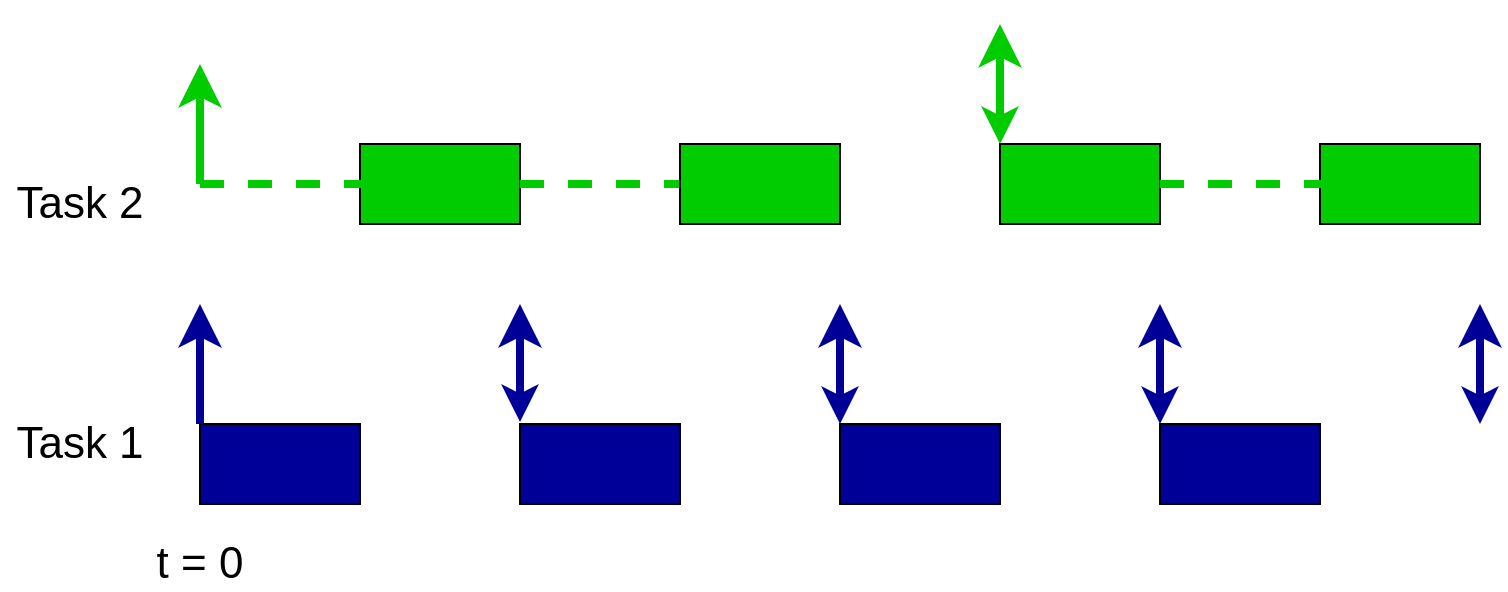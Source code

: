 <mxfile version="12.3.3" type="device" pages="1"><diagram id="emE-5SV3ymqD6USc439l" name="Page-1"><mxGraphModel dx="1422" dy="766" grid="1" gridSize="20" guides="0" tooltips="1" connect="0" arrows="0" fold="1" page="1" pageScale="1" pageWidth="1169" pageHeight="827" math="0" shadow="0"><root><mxCell id="0"/><mxCell id="1" parent="0"/><mxCell id="nEV6K9hutdE1vMR8QdcM-1" value="" style="rounded=0;whiteSpace=wrap;html=1;fillColor=#000099;strokeColor=#000000;" vertex="1" parent="1"><mxGeometry x="160" y="360" width="80" height="40" as="geometry"/></mxCell><mxCell id="nEV6K9hutdE1vMR8QdcM-2" value="" style="rounded=0;whiteSpace=wrap;html=1;fillColor=#00CC00;strokeColor=#000000;" vertex="1" parent="1"><mxGeometry x="240" y="220" width="80" height="40" as="geometry"/></mxCell><mxCell id="nEV6K9hutdE1vMR8QdcM-6" value="" style="endArrow=classic;html=1;strokeWidth=4;strokeColor=#000099;endSize=9;endFill=1;" edge="1" parent="1"><mxGeometry width="50" height="50" relative="1" as="geometry"><mxPoint x="160" y="360" as="sourcePoint"/><mxPoint x="160" y="300" as="targetPoint"/><Array as="points"/></mxGeometry></mxCell><mxCell id="nEV6K9hutdE1vMR8QdcM-7" value="" style="endArrow=classic;html=1;strokeWidth=4;strokeColor=#00CC00;endSize=9;shadow=0;" edge="1" parent="1"><mxGeometry width="50" height="50" relative="1" as="geometry"><mxPoint x="160" y="240" as="sourcePoint"/><mxPoint x="160" y="180" as="targetPoint"/><Array as="points"><mxPoint x="160" y="240"/></Array></mxGeometry></mxCell><mxCell id="nEV6K9hutdE1vMR8QdcM-9" value="" style="endArrow=classic;html=1;strokeWidth=4;strokeColor=#000099;endSize=9;startArrow=classic;startFill=1;" edge="1" parent="1"><mxGeometry width="50" height="50" relative="1" as="geometry"><mxPoint x="320" y="359" as="sourcePoint"/><mxPoint x="320" y="300" as="targetPoint"/><Array as="points"/></mxGeometry></mxCell><mxCell id="nEV6K9hutdE1vMR8QdcM-11" value="" style="rounded=0;whiteSpace=wrap;html=1;fillColor=#000099;strokeColor=#000000;" vertex="1" parent="1"><mxGeometry x="320" y="360" width="80" height="40" as="geometry"/></mxCell><mxCell id="nEV6K9hutdE1vMR8QdcM-13" value="" style="rounded=0;whiteSpace=wrap;html=1;fillColor=#00CC00;strokeColor=#000000;" vertex="1" parent="1"><mxGeometry x="560" y="220" width="80" height="40" as="geometry"/></mxCell><mxCell id="nEV6K9hutdE1vMR8QdcM-14" value="" style="endArrow=classic;html=1;strokeWidth=4;strokeColor=#000099;endSize=9;startArrow=classic;startFill=1;" edge="1" parent="1"><mxGeometry width="50" height="50" relative="1" as="geometry"><mxPoint x="480" y="360" as="sourcePoint"/><mxPoint x="480" y="300" as="targetPoint"/><Array as="points"/></mxGeometry></mxCell><mxCell id="nEV6K9hutdE1vMR8QdcM-17" value="" style="rounded=0;whiteSpace=wrap;html=1;fillColor=#000099;strokeColor=#000000;" vertex="1" parent="1"><mxGeometry x="480" y="360" width="80" height="40" as="geometry"/></mxCell><mxCell id="nEV6K9hutdE1vMR8QdcM-26" value="" style="endArrow=none;dashed=1;html=1;shadow=0;strokeColor=#00CC00;strokeWidth=4;" edge="1" parent="1"><mxGeometry width="50" height="50" relative="1" as="geometry"><mxPoint x="160" y="240" as="sourcePoint"/><mxPoint x="250" y="240" as="targetPoint"/><Array as="points"><mxPoint x="250" y="240"/></Array></mxGeometry></mxCell><mxCell id="nEV6K9hutdE1vMR8QdcM-27" value="" style="endArrow=none;dashed=1;html=1;shadow=0;strokeColor=#00CC00;strokeWidth=4;" edge="1" parent="1"><mxGeometry width="50" height="50" relative="1" as="geometry"><mxPoint x="320" y="240" as="sourcePoint"/><mxPoint x="410" y="240" as="targetPoint"/><Array as="points"><mxPoint x="410" y="240"/><mxPoint x="400" y="240"/></Array></mxGeometry></mxCell><mxCell id="nEV6K9hutdE1vMR8QdcM-36" value="&lt;font style=&quot;font-size: 22px&quot;&gt;t = 0&lt;/font&gt;" style="text;html=1;strokeColor=none;fillColor=none;align=center;verticalAlign=middle;whiteSpace=wrap;rounded=0;" vertex="1" parent="1"><mxGeometry x="120" y="420" width="80" height="20" as="geometry"/></mxCell><mxCell id="nEV6K9hutdE1vMR8QdcM-38" value="&lt;font style=&quot;font-size: 22px&quot;&gt;Task 1&lt;/font&gt;" style="text;html=1;strokeColor=none;fillColor=none;align=center;verticalAlign=middle;whiteSpace=wrap;rounded=0;" vertex="1" parent="1"><mxGeometry x="60" y="360" width="80" height="20" as="geometry"/></mxCell><mxCell id="nEV6K9hutdE1vMR8QdcM-39" value="&lt;font style=&quot;font-size: 22px&quot;&gt;Task 2&lt;br&gt;&lt;/font&gt;" style="text;html=1;strokeColor=none;fillColor=none;align=center;verticalAlign=middle;whiteSpace=wrap;rounded=0;" vertex="1" parent="1"><mxGeometry x="60" y="240" width="80" height="20" as="geometry"/></mxCell><mxCell id="nEV6K9hutdE1vMR8QdcM-41" value="" style="rounded=0;whiteSpace=wrap;html=1;fillColor=#00CC00;strokeColor=#000000;" vertex="1" parent="1"><mxGeometry x="400" y="220" width="80" height="40" as="geometry"/></mxCell><mxCell id="nEV6K9hutdE1vMR8QdcM-42" value="" style="endArrow=classic;html=1;strokeWidth=4;strokeColor=#000099;endSize=9;startArrow=classic;startFill=1;" edge="1" parent="1"><mxGeometry width="50" height="50" relative="1" as="geometry"><mxPoint x="640" y="360" as="sourcePoint"/><mxPoint x="640" y="300" as="targetPoint"/><Array as="points"/></mxGeometry></mxCell><mxCell id="nEV6K9hutdE1vMR8QdcM-43" value="" style="rounded=0;whiteSpace=wrap;html=1;fillColor=#000099;strokeColor=#000000;" vertex="1" parent="1"><mxGeometry x="640" y="360" width="80" height="40" as="geometry"/></mxCell><mxCell id="nEV6K9hutdE1vMR8QdcM-44" value="" style="endArrow=classic;html=1;strokeWidth=4;strokeColor=#00CC00;endSize=9;startArrow=classic;startFill=1;" edge="1" parent="1"><mxGeometry width="50" height="50" relative="1" as="geometry"><mxPoint x="560" y="220" as="sourcePoint"/><mxPoint x="560" y="160.0" as="targetPoint"/><Array as="points"/></mxGeometry></mxCell><mxCell id="nEV6K9hutdE1vMR8QdcM-46" value="" style="rounded=0;whiteSpace=wrap;html=1;fillColor=#00CC00;strokeColor=#000000;" vertex="1" parent="1"><mxGeometry x="720" y="220" width="80" height="40" as="geometry"/></mxCell><mxCell id="nEV6K9hutdE1vMR8QdcM-48" value="" style="endArrow=none;dashed=1;html=1;shadow=0;strokeColor=#00CC00;strokeWidth=4;" edge="1" parent="1"><mxGeometry width="50" height="50" relative="1" as="geometry"><mxPoint x="640" y="240" as="sourcePoint"/><mxPoint x="730" y="240" as="targetPoint"/><Array as="points"><mxPoint x="730" y="240"/><mxPoint x="720" y="240"/></Array></mxGeometry></mxCell><mxCell id="nEV6K9hutdE1vMR8QdcM-49" value="" style="endArrow=classic;html=1;strokeWidth=4;strokeColor=#000099;endSize=9;startArrow=classic;startFill=1;" edge="1" parent="1"><mxGeometry width="50" height="50" relative="1" as="geometry"><mxPoint x="800" y="360" as="sourcePoint"/><mxPoint x="800" y="300" as="targetPoint"/><Array as="points"/></mxGeometry></mxCell></root></mxGraphModel></diagram></mxfile>